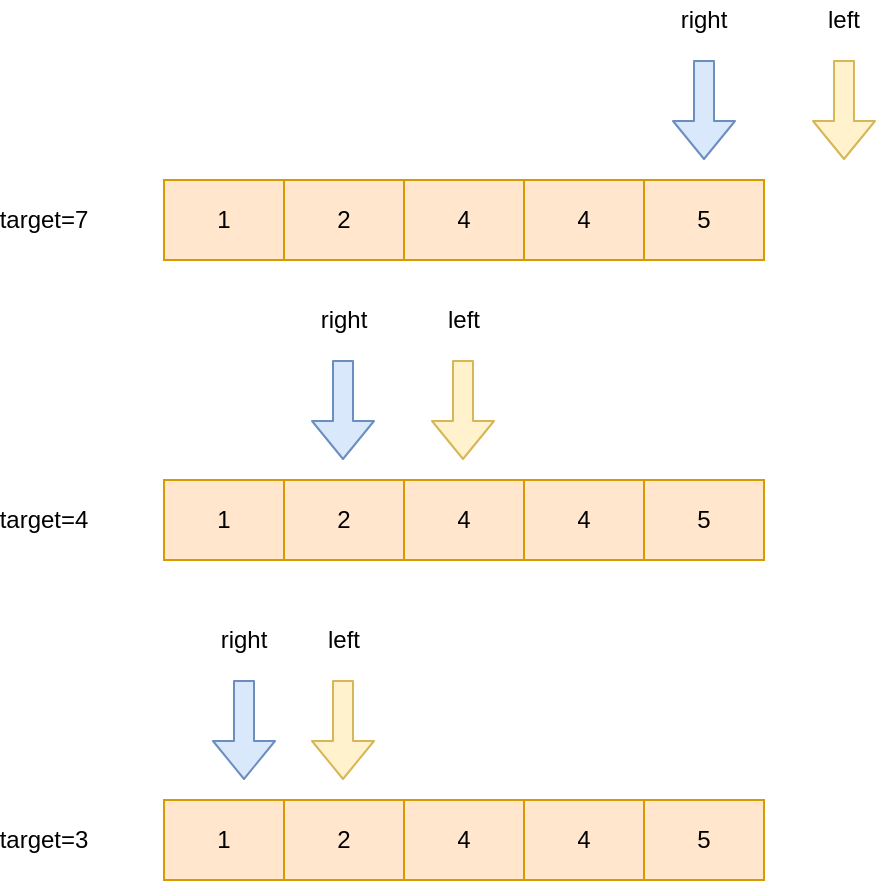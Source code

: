 <mxfile version="14.8.0" type="github">
  <diagram id="JOaiFpF1KdNkIHrDlrc8" name="Page-1">
    <mxGraphModel dx="946" dy="536" grid="1" gridSize="10" guides="1" tooltips="1" connect="1" arrows="1" fold="1" page="1" pageScale="1" pageWidth="827" pageHeight="1169" math="0" shadow="0">
      <root>
        <mxCell id="0" />
        <mxCell id="1" parent="0" />
        <mxCell id="oayELOJNMZtN_f7lfUNW-1" value="" style="shape=table;html=1;whiteSpace=wrap;startSize=0;container=1;collapsible=0;childLayout=tableLayout;fillColor=#ffe6cc;strokeColor=#d79b00;" vertex="1" parent="1">
          <mxGeometry x="250" y="230" width="300" height="40" as="geometry" />
        </mxCell>
        <mxCell id="oayELOJNMZtN_f7lfUNW-2" value="" style="shape=partialRectangle;html=1;whiteSpace=wrap;collapsible=0;dropTarget=0;pointerEvents=0;fillColor=none;top=0;left=0;bottom=0;right=0;points=[[0,0.5],[1,0.5]];portConstraint=eastwest;" vertex="1" parent="oayELOJNMZtN_f7lfUNW-1">
          <mxGeometry width="300" height="40" as="geometry" />
        </mxCell>
        <mxCell id="oayELOJNMZtN_f7lfUNW-3" value="1" style="shape=partialRectangle;html=1;whiteSpace=wrap;connectable=0;fillColor=none;top=0;left=0;bottom=0;right=0;overflow=hidden;" vertex="1" parent="oayELOJNMZtN_f7lfUNW-2">
          <mxGeometry width="60" height="40" as="geometry" />
        </mxCell>
        <mxCell id="oayELOJNMZtN_f7lfUNW-4" value="2" style="shape=partialRectangle;html=1;whiteSpace=wrap;connectable=0;fillColor=none;top=0;left=0;bottom=0;right=0;overflow=hidden;" vertex="1" parent="oayELOJNMZtN_f7lfUNW-2">
          <mxGeometry x="60" width="60" height="40" as="geometry" />
        </mxCell>
        <mxCell id="oayELOJNMZtN_f7lfUNW-5" value="4" style="shape=partialRectangle;html=1;whiteSpace=wrap;connectable=0;fillColor=none;top=0;left=0;bottom=0;right=0;overflow=hidden;" vertex="1" parent="oayELOJNMZtN_f7lfUNW-2">
          <mxGeometry x="120" width="60" height="40" as="geometry" />
        </mxCell>
        <mxCell id="oayELOJNMZtN_f7lfUNW-14" value="4" style="shape=partialRectangle;html=1;whiteSpace=wrap;connectable=0;fillColor=none;top=0;left=0;bottom=0;right=0;overflow=hidden;" vertex="1" parent="oayELOJNMZtN_f7lfUNW-2">
          <mxGeometry x="180" width="60" height="40" as="geometry" />
        </mxCell>
        <mxCell id="oayELOJNMZtN_f7lfUNW-17" value="5" style="shape=partialRectangle;html=1;whiteSpace=wrap;connectable=0;fillColor=none;top=0;left=0;bottom=0;right=0;overflow=hidden;" vertex="1" parent="oayELOJNMZtN_f7lfUNW-2">
          <mxGeometry x="240" width="60" height="40" as="geometry" />
        </mxCell>
        <mxCell id="oayELOJNMZtN_f7lfUNW-20" value="" style="shape=flexArrow;endArrow=classic;html=1;fillColor=#dae8fc;strokeColor=#6c8ebf;" edge="1" parent="1">
          <mxGeometry width="50" height="50" relative="1" as="geometry">
            <mxPoint x="520" y="170" as="sourcePoint" />
            <mxPoint x="520" y="220" as="targetPoint" />
          </mxGeometry>
        </mxCell>
        <mxCell id="oayELOJNMZtN_f7lfUNW-21" value="" style="shape=flexArrow;endArrow=classic;html=1;fillColor=#fff2cc;strokeColor=#d6b656;" edge="1" parent="1">
          <mxGeometry width="50" height="50" relative="1" as="geometry">
            <mxPoint x="590" y="170" as="sourcePoint" />
            <mxPoint x="590" y="220" as="targetPoint" />
          </mxGeometry>
        </mxCell>
        <mxCell id="oayELOJNMZtN_f7lfUNW-22" value="right" style="text;html=1;strokeColor=none;fillColor=none;align=center;verticalAlign=middle;whiteSpace=wrap;rounded=0;" vertex="1" parent="1">
          <mxGeometry x="500" y="140" width="40" height="20" as="geometry" />
        </mxCell>
        <mxCell id="oayELOJNMZtN_f7lfUNW-23" value="left" style="text;html=1;strokeColor=none;fillColor=none;align=center;verticalAlign=middle;whiteSpace=wrap;rounded=0;" vertex="1" parent="1">
          <mxGeometry x="570" y="140" width="40" height="20" as="geometry" />
        </mxCell>
        <mxCell id="oayELOJNMZtN_f7lfUNW-26" value="target=7" style="text;html=1;strokeColor=none;fillColor=none;align=center;verticalAlign=middle;whiteSpace=wrap;rounded=0;" vertex="1" parent="1">
          <mxGeometry x="170" y="240" width="40" height="20" as="geometry" />
        </mxCell>
        <mxCell id="oayELOJNMZtN_f7lfUNW-27" value="" style="shape=table;html=1;whiteSpace=wrap;startSize=0;container=1;collapsible=0;childLayout=tableLayout;fillColor=#ffe6cc;strokeColor=#d79b00;" vertex="1" parent="1">
          <mxGeometry x="250" y="380" width="300" height="40" as="geometry" />
        </mxCell>
        <mxCell id="oayELOJNMZtN_f7lfUNW-28" value="" style="shape=partialRectangle;html=1;whiteSpace=wrap;collapsible=0;dropTarget=0;pointerEvents=0;fillColor=none;top=0;left=0;bottom=0;right=0;points=[[0,0.5],[1,0.5]];portConstraint=eastwest;" vertex="1" parent="oayELOJNMZtN_f7lfUNW-27">
          <mxGeometry width="300" height="40" as="geometry" />
        </mxCell>
        <mxCell id="oayELOJNMZtN_f7lfUNW-29" value="1" style="shape=partialRectangle;html=1;whiteSpace=wrap;connectable=0;fillColor=none;top=0;left=0;bottom=0;right=0;overflow=hidden;" vertex="1" parent="oayELOJNMZtN_f7lfUNW-28">
          <mxGeometry width="60" height="40" as="geometry" />
        </mxCell>
        <mxCell id="oayELOJNMZtN_f7lfUNW-30" value="2" style="shape=partialRectangle;html=1;whiteSpace=wrap;connectable=0;fillColor=none;top=0;left=0;bottom=0;right=0;overflow=hidden;" vertex="1" parent="oayELOJNMZtN_f7lfUNW-28">
          <mxGeometry x="60" width="60" height="40" as="geometry" />
        </mxCell>
        <mxCell id="oayELOJNMZtN_f7lfUNW-31" value="4" style="shape=partialRectangle;html=1;whiteSpace=wrap;connectable=0;fillColor=none;top=0;left=0;bottom=0;right=0;overflow=hidden;" vertex="1" parent="oayELOJNMZtN_f7lfUNW-28">
          <mxGeometry x="120" width="60" height="40" as="geometry" />
        </mxCell>
        <mxCell id="oayELOJNMZtN_f7lfUNW-32" value="4" style="shape=partialRectangle;html=1;whiteSpace=wrap;connectable=0;fillColor=none;top=0;left=0;bottom=0;right=0;overflow=hidden;" vertex="1" parent="oayELOJNMZtN_f7lfUNW-28">
          <mxGeometry x="180" width="60" height="40" as="geometry" />
        </mxCell>
        <mxCell id="oayELOJNMZtN_f7lfUNW-33" value="5" style="shape=partialRectangle;html=1;whiteSpace=wrap;connectable=0;fillColor=none;top=0;left=0;bottom=0;right=0;overflow=hidden;" vertex="1" parent="oayELOJNMZtN_f7lfUNW-28">
          <mxGeometry x="240" width="60" height="40" as="geometry" />
        </mxCell>
        <mxCell id="oayELOJNMZtN_f7lfUNW-34" value="" style="shape=flexArrow;endArrow=classic;html=1;fillColor=#dae8fc;strokeColor=#6c8ebf;" edge="1" parent="1">
          <mxGeometry width="50" height="50" relative="1" as="geometry">
            <mxPoint x="339.5" y="320" as="sourcePoint" />
            <mxPoint x="339.5" y="370" as="targetPoint" />
          </mxGeometry>
        </mxCell>
        <mxCell id="oayELOJNMZtN_f7lfUNW-35" value="" style="shape=flexArrow;endArrow=classic;html=1;fillColor=#fff2cc;strokeColor=#d6b656;" edge="1" parent="1">
          <mxGeometry width="50" height="50" relative="1" as="geometry">
            <mxPoint x="399.5" y="320" as="sourcePoint" />
            <mxPoint x="399.5" y="370" as="targetPoint" />
          </mxGeometry>
        </mxCell>
        <mxCell id="oayELOJNMZtN_f7lfUNW-36" value="right" style="text;html=1;strokeColor=none;fillColor=none;align=center;verticalAlign=middle;whiteSpace=wrap;rounded=0;" vertex="1" parent="1">
          <mxGeometry x="320" y="290" width="40" height="20" as="geometry" />
        </mxCell>
        <mxCell id="oayELOJNMZtN_f7lfUNW-37" value="left" style="text;html=1;strokeColor=none;fillColor=none;align=center;verticalAlign=middle;whiteSpace=wrap;rounded=0;" vertex="1" parent="1">
          <mxGeometry x="380" y="290" width="40" height="20" as="geometry" />
        </mxCell>
        <mxCell id="oayELOJNMZtN_f7lfUNW-38" value="target=4" style="text;html=1;strokeColor=none;fillColor=none;align=center;verticalAlign=middle;whiteSpace=wrap;rounded=0;" vertex="1" parent="1">
          <mxGeometry x="170" y="390" width="40" height="20" as="geometry" />
        </mxCell>
        <mxCell id="oayELOJNMZtN_f7lfUNW-39" value="" style="shape=table;html=1;whiteSpace=wrap;startSize=0;container=1;collapsible=0;childLayout=tableLayout;fillColor=#ffe6cc;strokeColor=#d79b00;" vertex="1" parent="1">
          <mxGeometry x="250" y="540" width="300" height="40" as="geometry" />
        </mxCell>
        <mxCell id="oayELOJNMZtN_f7lfUNW-40" value="" style="shape=partialRectangle;html=1;whiteSpace=wrap;collapsible=0;dropTarget=0;pointerEvents=0;fillColor=none;top=0;left=0;bottom=0;right=0;points=[[0,0.5],[1,0.5]];portConstraint=eastwest;" vertex="1" parent="oayELOJNMZtN_f7lfUNW-39">
          <mxGeometry width="300" height="40" as="geometry" />
        </mxCell>
        <mxCell id="oayELOJNMZtN_f7lfUNW-41" value="1" style="shape=partialRectangle;html=1;whiteSpace=wrap;connectable=0;fillColor=none;top=0;left=0;bottom=0;right=0;overflow=hidden;" vertex="1" parent="oayELOJNMZtN_f7lfUNW-40">
          <mxGeometry width="60" height="40" as="geometry" />
        </mxCell>
        <mxCell id="oayELOJNMZtN_f7lfUNW-42" value="2" style="shape=partialRectangle;html=1;whiteSpace=wrap;connectable=0;fillColor=none;top=0;left=0;bottom=0;right=0;overflow=hidden;" vertex="1" parent="oayELOJNMZtN_f7lfUNW-40">
          <mxGeometry x="60" width="60" height="40" as="geometry" />
        </mxCell>
        <mxCell id="oayELOJNMZtN_f7lfUNW-43" value="4" style="shape=partialRectangle;html=1;whiteSpace=wrap;connectable=0;fillColor=none;top=0;left=0;bottom=0;right=0;overflow=hidden;" vertex="1" parent="oayELOJNMZtN_f7lfUNW-40">
          <mxGeometry x="120" width="60" height="40" as="geometry" />
        </mxCell>
        <mxCell id="oayELOJNMZtN_f7lfUNW-44" value="4" style="shape=partialRectangle;html=1;whiteSpace=wrap;connectable=0;fillColor=none;top=0;left=0;bottom=0;right=0;overflow=hidden;" vertex="1" parent="oayELOJNMZtN_f7lfUNW-40">
          <mxGeometry x="180" width="60" height="40" as="geometry" />
        </mxCell>
        <mxCell id="oayELOJNMZtN_f7lfUNW-45" value="5" style="shape=partialRectangle;html=1;whiteSpace=wrap;connectable=0;fillColor=none;top=0;left=0;bottom=0;right=0;overflow=hidden;" vertex="1" parent="oayELOJNMZtN_f7lfUNW-40">
          <mxGeometry x="240" width="60" height="40" as="geometry" />
        </mxCell>
        <mxCell id="oayELOJNMZtN_f7lfUNW-46" value="" style="shape=flexArrow;endArrow=classic;html=1;fillColor=#dae8fc;strokeColor=#6c8ebf;" edge="1" parent="1">
          <mxGeometry width="50" height="50" relative="1" as="geometry">
            <mxPoint x="290" y="480" as="sourcePoint" />
            <mxPoint x="290" y="530" as="targetPoint" />
          </mxGeometry>
        </mxCell>
        <mxCell id="oayELOJNMZtN_f7lfUNW-47" value="" style="shape=flexArrow;endArrow=classic;html=1;fillColor=#fff2cc;strokeColor=#d6b656;" edge="1" parent="1">
          <mxGeometry width="50" height="50" relative="1" as="geometry">
            <mxPoint x="339.5" y="480" as="sourcePoint" />
            <mxPoint x="339.5" y="530" as="targetPoint" />
          </mxGeometry>
        </mxCell>
        <mxCell id="oayELOJNMZtN_f7lfUNW-48" value="right" style="text;html=1;strokeColor=none;fillColor=none;align=center;verticalAlign=middle;whiteSpace=wrap;rounded=0;" vertex="1" parent="1">
          <mxGeometry x="270" y="450" width="40" height="20" as="geometry" />
        </mxCell>
        <mxCell id="oayELOJNMZtN_f7lfUNW-49" value="left" style="text;html=1;strokeColor=none;fillColor=none;align=center;verticalAlign=middle;whiteSpace=wrap;rounded=0;" vertex="1" parent="1">
          <mxGeometry x="320" y="450" width="40" height="20" as="geometry" />
        </mxCell>
        <mxCell id="oayELOJNMZtN_f7lfUNW-50" value="target=3" style="text;html=1;strokeColor=none;fillColor=none;align=center;verticalAlign=middle;whiteSpace=wrap;rounded=0;" vertex="1" parent="1">
          <mxGeometry x="170" y="550" width="40" height="20" as="geometry" />
        </mxCell>
      </root>
    </mxGraphModel>
  </diagram>
</mxfile>
